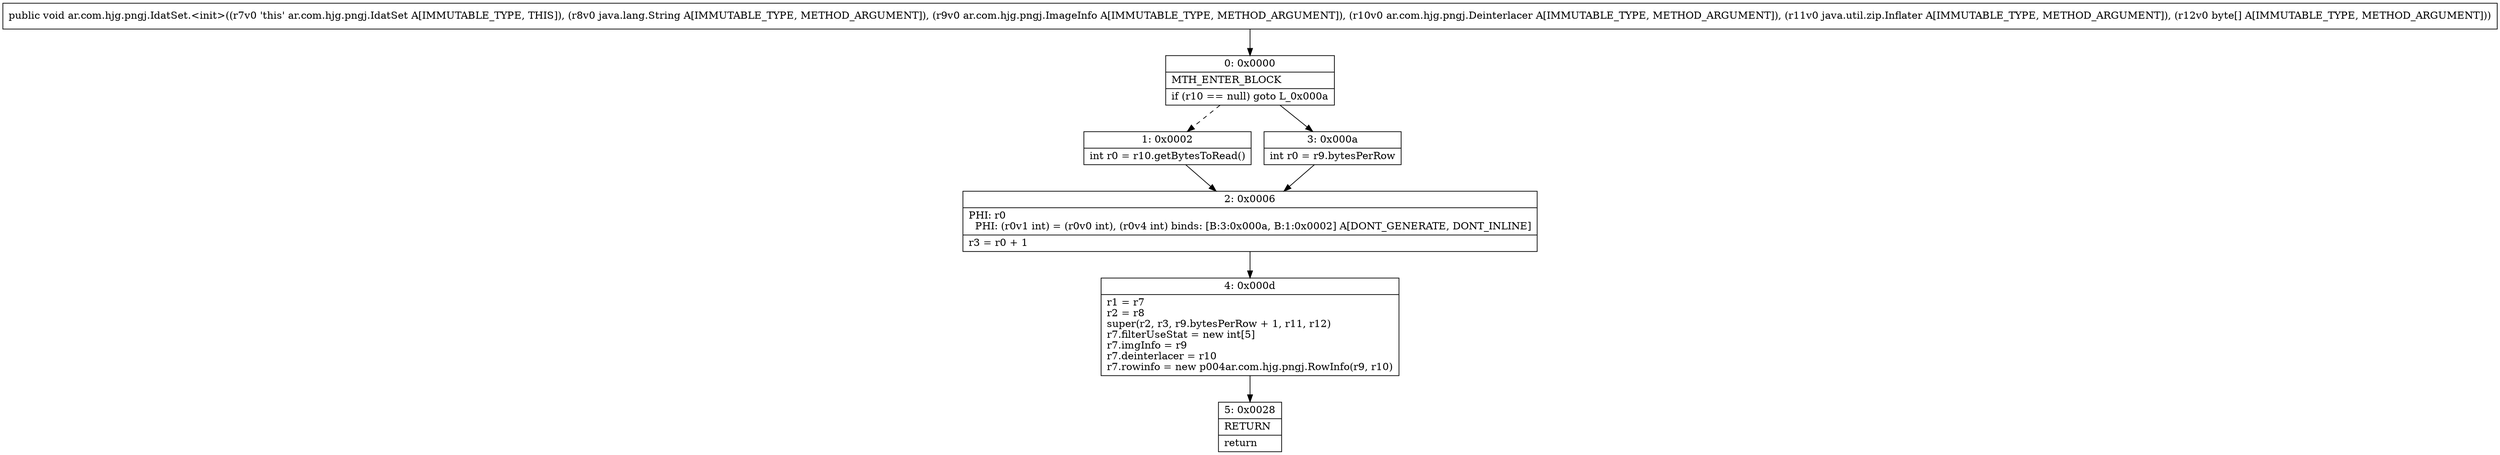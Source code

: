 digraph "CFG forar.com.hjg.pngj.IdatSet.\<init\>(Ljava\/lang\/String;Lar\/com\/hjg\/pngj\/ImageInfo;Lar\/com\/hjg\/pngj\/Deinterlacer;Ljava\/util\/zip\/Inflater;[B)V" {
Node_0 [shape=record,label="{0\:\ 0x0000|MTH_ENTER_BLOCK\l|if (r10 == null) goto L_0x000a\l}"];
Node_1 [shape=record,label="{1\:\ 0x0002|int r0 = r10.getBytesToRead()\l}"];
Node_2 [shape=record,label="{2\:\ 0x0006|PHI: r0 \l  PHI: (r0v1 int) = (r0v0 int), (r0v4 int) binds: [B:3:0x000a, B:1:0x0002] A[DONT_GENERATE, DONT_INLINE]\l|r3 = r0 + 1\l}"];
Node_3 [shape=record,label="{3\:\ 0x000a|int r0 = r9.bytesPerRow\l}"];
Node_4 [shape=record,label="{4\:\ 0x000d|r1 = r7\lr2 = r8\lsuper(r2, r3, r9.bytesPerRow + 1, r11, r12)\lr7.filterUseStat = new int[5]\lr7.imgInfo = r9\lr7.deinterlacer = r10\lr7.rowinfo = new p004ar.com.hjg.pngj.RowInfo(r9, r10)\l}"];
Node_5 [shape=record,label="{5\:\ 0x0028|RETURN\l|return\l}"];
MethodNode[shape=record,label="{public void ar.com.hjg.pngj.IdatSet.\<init\>((r7v0 'this' ar.com.hjg.pngj.IdatSet A[IMMUTABLE_TYPE, THIS]), (r8v0 java.lang.String A[IMMUTABLE_TYPE, METHOD_ARGUMENT]), (r9v0 ar.com.hjg.pngj.ImageInfo A[IMMUTABLE_TYPE, METHOD_ARGUMENT]), (r10v0 ar.com.hjg.pngj.Deinterlacer A[IMMUTABLE_TYPE, METHOD_ARGUMENT]), (r11v0 java.util.zip.Inflater A[IMMUTABLE_TYPE, METHOD_ARGUMENT]), (r12v0 byte[] A[IMMUTABLE_TYPE, METHOD_ARGUMENT])) }"];
MethodNode -> Node_0;
Node_0 -> Node_1[style=dashed];
Node_0 -> Node_3;
Node_1 -> Node_2;
Node_2 -> Node_4;
Node_3 -> Node_2;
Node_4 -> Node_5;
}

